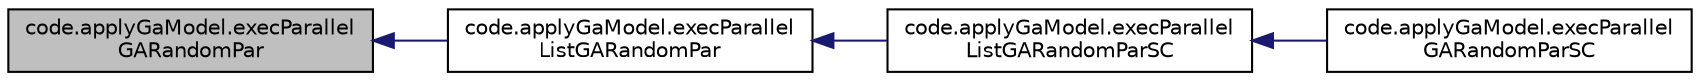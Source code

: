 digraph "code.applyGaModel.execParallelGARandomPar"
{
  edge [fontname="Helvetica",fontsize="10",labelfontname="Helvetica",labelfontsize="10"];
  node [fontname="Helvetica",fontsize="10",shape=record];
  rankdir="LR";
  Node44 [label="code.applyGaModel.execParallel\lGARandomPar",height=0.2,width=0.4,color="black", fillcolor="grey75", style="filled", fontcolor="black"];
  Node44 -> Node45 [dir="back",color="midnightblue",fontsize="10",style="solid",fontname="Helvetica"];
  Node45 [label="code.applyGaModel.execParallel\lListGARandomPar",height=0.2,width=0.4,color="black", fillcolor="white", style="filled",URL="$namespacecode_1_1apply_ga_model.html#a03f8861e04a11502b257aca2939c80c9"];
  Node45 -> Node46 [dir="back",color="midnightblue",fontsize="10",style="solid",fontname="Helvetica"];
  Node46 [label="code.applyGaModel.execParallel\lListGARandomParSC",height=0.2,width=0.4,color="black", fillcolor="white", style="filled",URL="$namespacecode_1_1apply_ga_model.html#aed9039f3ef73e2b718ae62a0e2e40b0e"];
  Node46 -> Node47 [dir="back",color="midnightblue",fontsize="10",style="solid",fontname="Helvetica"];
  Node47 [label="code.applyGaModel.execParallel\lGARandomParSC",height=0.2,width=0.4,color="black", fillcolor="white", style="filled",URL="$namespacecode_1_1apply_ga_model.html#a38183cdd99189106a38c3781c3157055"];
}
